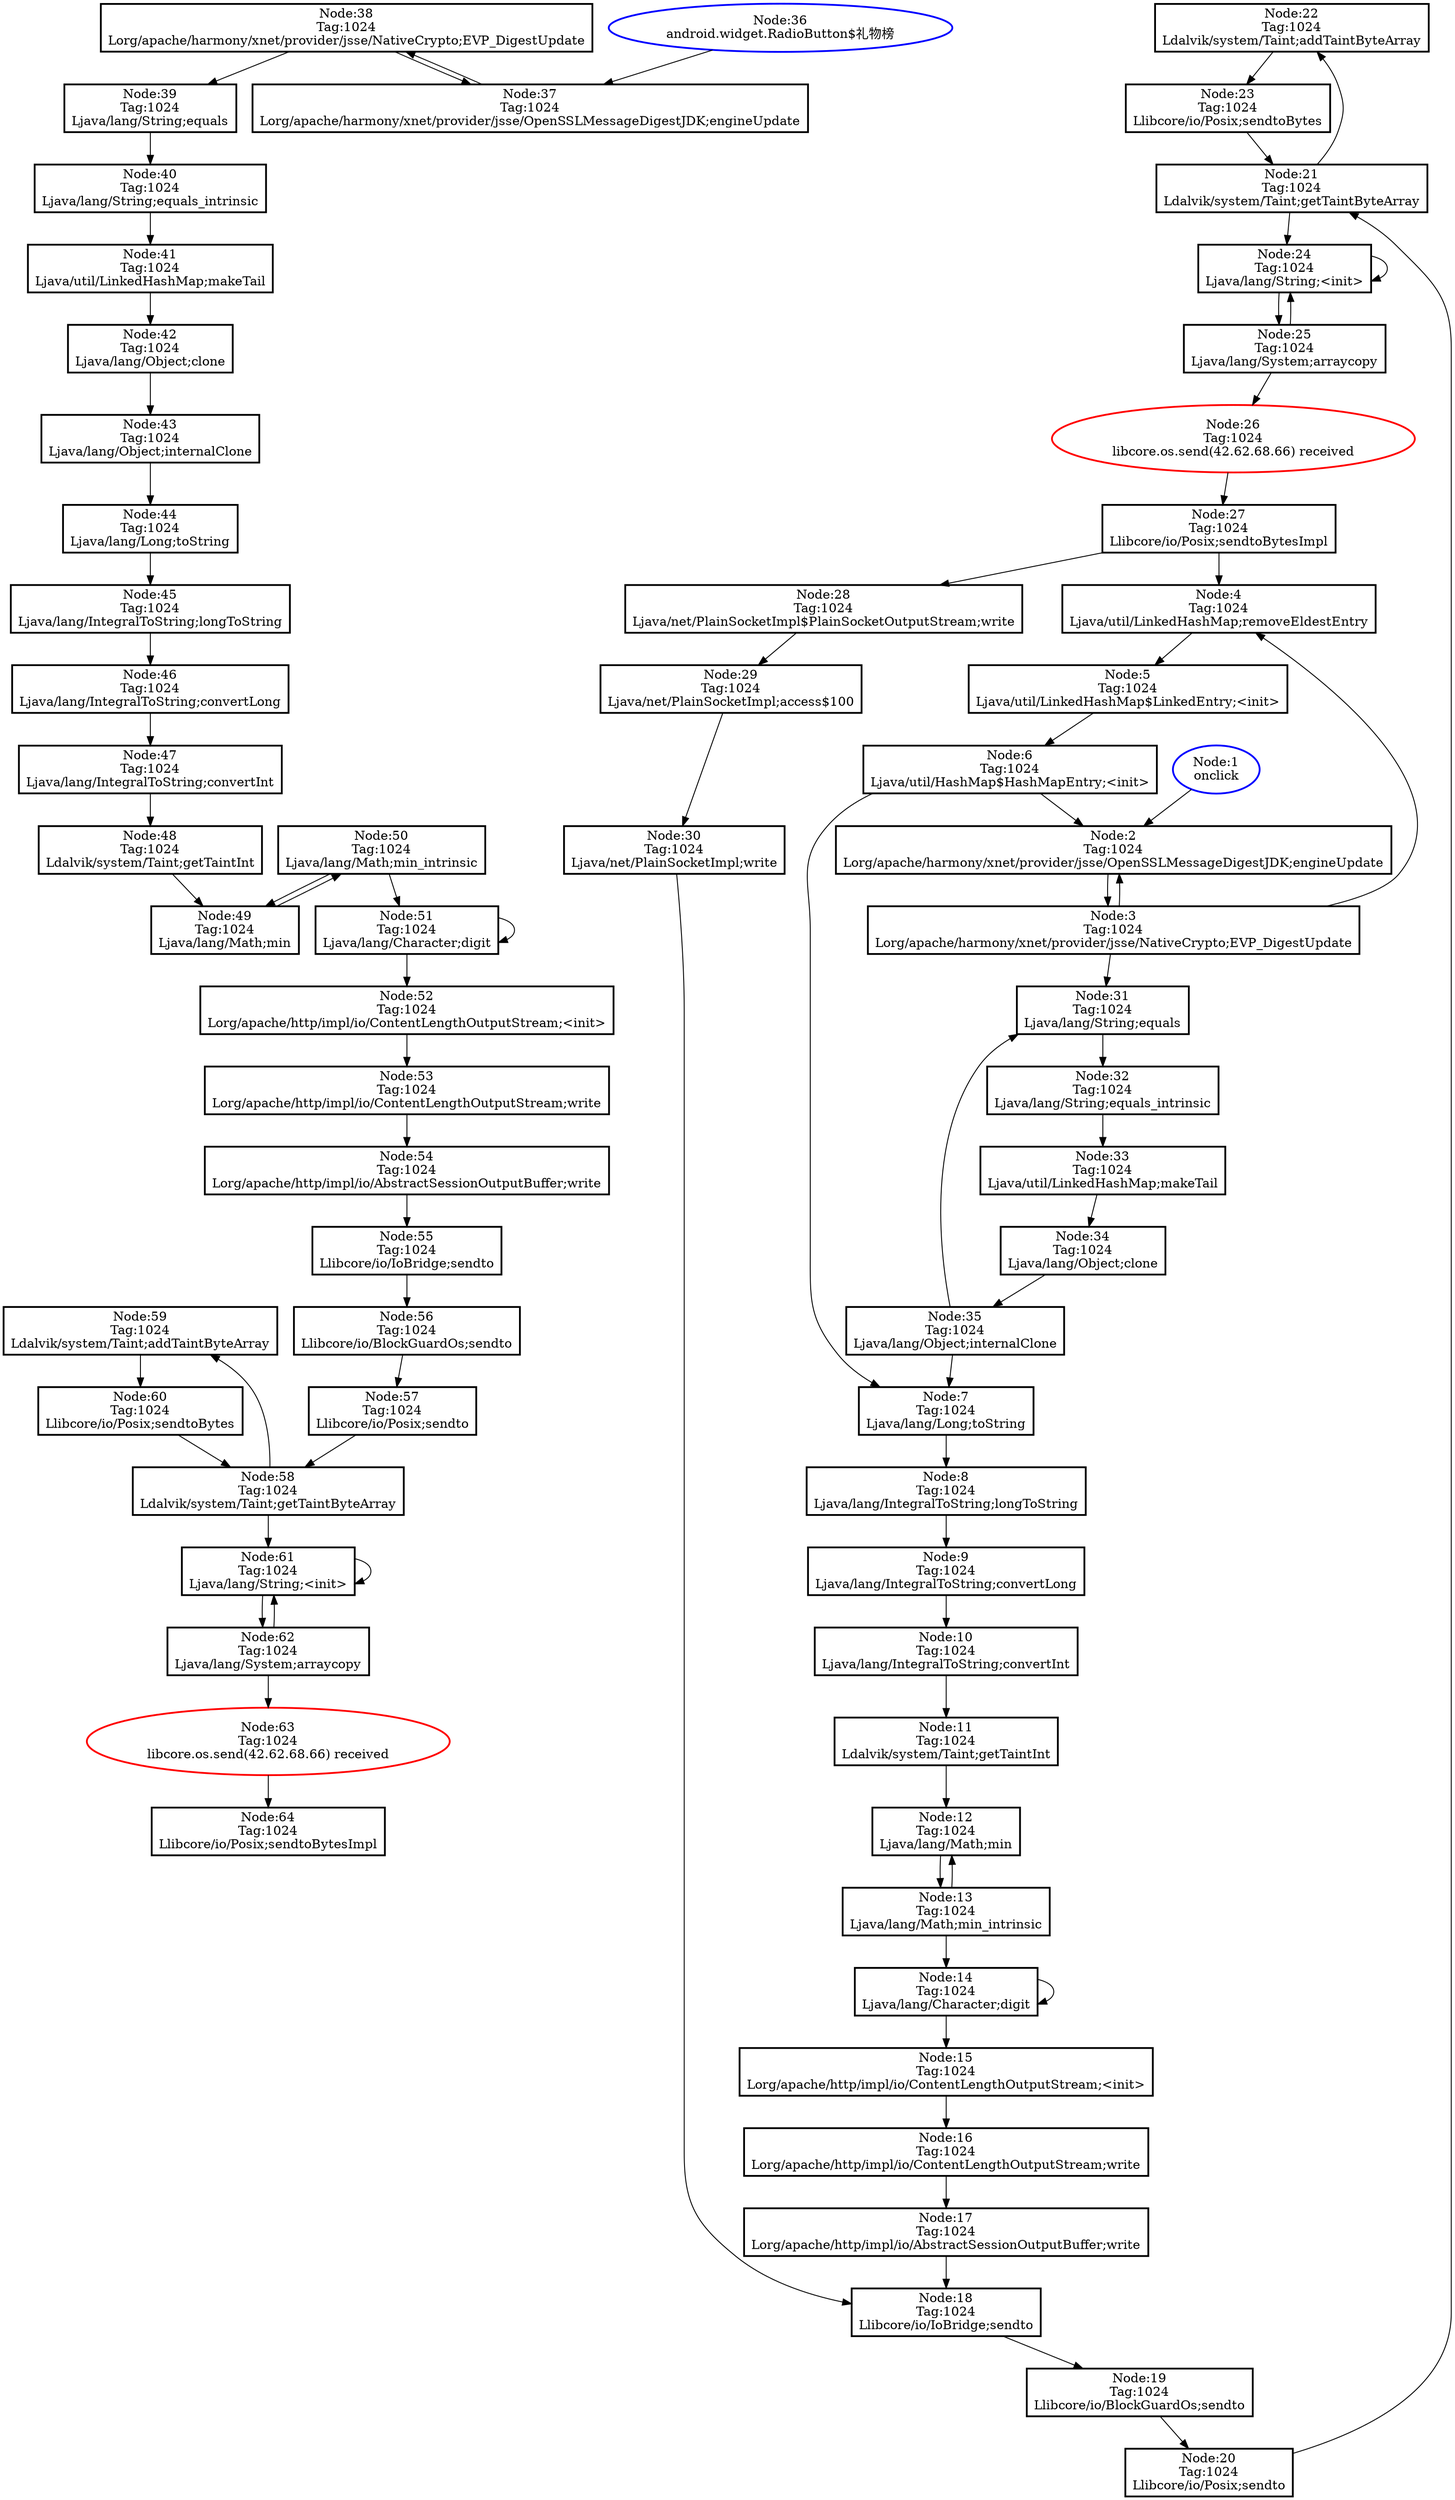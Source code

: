 digraph G {
N59 [shape=box,color=black,style=bold,label="Node:59\nTag:1024\nLdalvik/system/Taint;addTaintByteArray"];
N58 [shape=box,color=black,style=bold,label="Node:58\nTag:1024\nLdalvik/system/Taint;getTaintByteArray"];
N48 [shape=box,color=black,style=bold,label="Node:48\nTag:1024\nLdalvik/system/Taint;getTaintInt"];
N51 [shape=box,color=black,style=bold,label="Node:51\nTag:1024\nLjava/lang/Character;digit"];
N47 [shape=box,color=black,style=bold,label="Node:47\nTag:1024\nLjava/lang/IntegralToString;convertInt"];
N46 [shape=box,color=black,style=bold,label="Node:46\nTag:1024\nLjava/lang/IntegralToString;convertLong"];
N45 [shape=box,color=black,style=bold,label="Node:45\nTag:1024\nLjava/lang/IntegralToString;longToString"];
N44 [shape=box,color=black,style=bold,label="Node:44\nTag:1024\nLjava/lang/Long;toString"];
N49 [shape=box,color=black,style=bold,label="Node:49\nTag:1024\nLjava/lang/Math;min"];
N50 [shape=box,color=black,style=bold,label="Node:50\nTag:1024\nLjava/lang/Math;min_intrinsic"];
N42 [shape=box,color=black,style=bold,label="Node:42\nTag:1024\nLjava/lang/Object;clone"];
N43 [shape=box,color=black,style=bold,label="Node:43\nTag:1024\nLjava/lang/Object;internalClone"];
N61 [shape=box,color=black,style=bold,label="Node:61\nTag:1024\nLjava/lang/String;<init>"];
N39 [shape=box,color=black,style=bold,label="Node:39\nTag:1024\nLjava/lang/String;equals"];
N40 [shape=box,color=black,style=bold,label="Node:40\nTag:1024\nLjava/lang/String;equals_intrinsic"];
N62 [shape=box,color=black,style=bold,label="Node:62\nTag:1024\nLjava/lang/System;arraycopy"];
N41 [shape=box,color=black,style=bold,label="Node:41\nTag:1024\nLjava/util/LinkedHashMap;makeTail"];
N56 [shape=box,color=black,style=bold,label="Node:56\nTag:1024\nLlibcore/io/BlockGuardOs;sendto"];
N55 [shape=box,color=black,style=bold,label="Node:55\nTag:1024\nLlibcore/io/IoBridge;sendto"];
N57 [shape=box,color=black,style=bold,label="Node:57\nTag:1024\nLlibcore/io/Posix;sendto"];
N60 [shape=box,color=black,style=bold,label="Node:60\nTag:1024\nLlibcore/io/Posix;sendtoBytes"];
N64 [shape=box,color=black,style=bold,label="Node:64\nTag:1024\nLlibcore/io/Posix;sendtoBytesImpl"];
N38 [shape=box,color=black,style=bold,label="Node:38\nTag:1024\nLorg/apache/harmony/xnet/provider/jsse/NativeCrypto;EVP_DigestUpdate"];
N37 [shape=box,color=black,style=bold,label="Node:37\nTag:1024\nLorg/apache/harmony/xnet/provider/jsse/OpenSSLMessageDigestJDK;engineUpdate"];
N54 [shape=box,color=black,style=bold,label="Node:54\nTag:1024\nLorg/apache/http/impl/io/AbstractSessionOutputBuffer;write"];
N52 [shape=box,color=black,style=bold,label="Node:52\nTag:1024\nLorg/apache/http/impl/io/ContentLengthOutputStream;<init>"];
N53 [shape=box,color=black,style=bold,label="Node:53\nTag:1024\nLorg/apache/http/impl/io/ContentLengthOutputStream;write"];
N36 [shape=ellipse,color=blue,style=bold,label="Node:36\nandroid.widget.RadioButton$礼物榜"];
N63 [shape=ellipse,color=red,style=bold,label="Node:63\nTag:1024\nlibcore.os.send(42.62.68.66) received"];
N22 [shape=box,color=black,style=bold,label="Node:22\nTag:1024\nLdalvik/system/Taint;addTaintByteArray"];
N21 [shape=box,color=black,style=bold,label="Node:21\nTag:1024\nLdalvik/system/Taint;getTaintByteArray"];
N11 [shape=box,color=black,style=bold,label="Node:11\nTag:1024\nLdalvik/system/Taint;getTaintInt"];
N14 [shape=box,color=black,style=bold,label="Node:14\nTag:1024\nLjava/lang/Character;digit"];
N10 [shape=box,color=black,style=bold,label="Node:10\nTag:1024\nLjava/lang/IntegralToString;convertInt"];
N9 [shape=box,color=black,style=bold,label="Node:9\nTag:1024\nLjava/lang/IntegralToString;convertLong"];
N8 [shape=box,color=black,style=bold,label="Node:8\nTag:1024\nLjava/lang/IntegralToString;longToString"];
N7 [shape=box,color=black,style=bold,label="Node:7\nTag:1024\nLjava/lang/Long;toString"];
N12 [shape=box,color=black,style=bold,label="Node:12\nTag:1024\nLjava/lang/Math;min"];
N13 [shape=box,color=black,style=bold,label="Node:13\nTag:1024\nLjava/lang/Math;min_intrinsic"];
N34 [shape=box,color=black,style=bold,label="Node:34\nTag:1024\nLjava/lang/Object;clone"];
N35 [shape=box,color=black,style=bold,label="Node:35\nTag:1024\nLjava/lang/Object;internalClone"];
N24 [shape=box,color=black,style=bold,label="Node:24\nTag:1024\nLjava/lang/String;<init>"];
N31 [shape=box,color=black,style=bold,label="Node:31\nTag:1024\nLjava/lang/String;equals"];
N32 [shape=box,color=black,style=bold,label="Node:32\nTag:1024\nLjava/lang/String;equals_intrinsic"];
N25 [shape=box,color=black,style=bold,label="Node:25\nTag:1024\nLjava/lang/System;arraycopy"];
N28 [shape=box,color=black,style=bold,label="Node:28\nTag:1024\nLjava/net/PlainSocketImpl$PlainSocketOutputStream;write"];
N29 [shape=box,color=black,style=bold,label="Node:29\nTag:1024\nLjava/net/PlainSocketImpl;access$100"];
N30 [shape=box,color=black,style=bold,label="Node:30\nTag:1024\nLjava/net/PlainSocketImpl;write"];
N6 [shape=box,color=black,style=bold,label="Node:6\nTag:1024\nLjava/util/HashMap$HashMapEntry;<init>"];
N5 [shape=box,color=black,style=bold,label="Node:5\nTag:1024\nLjava/util/LinkedHashMap$LinkedEntry;<init>"];
N33 [shape=box,color=black,style=bold,label="Node:33\nTag:1024\nLjava/util/LinkedHashMap;makeTail"];
N4 [shape=box,color=black,style=bold,label="Node:4\nTag:1024\nLjava/util/LinkedHashMap;removeEldestEntry"];
N19 [shape=box,color=black,style=bold,label="Node:19\nTag:1024\nLlibcore/io/BlockGuardOs;sendto"];
N18 [shape=box,color=black,style=bold,label="Node:18\nTag:1024\nLlibcore/io/IoBridge;sendto"];
N20 [shape=box,color=black,style=bold,label="Node:20\nTag:1024\nLlibcore/io/Posix;sendto"];
N23 [shape=box,color=black,style=bold,label="Node:23\nTag:1024\nLlibcore/io/Posix;sendtoBytes"];
N27 [shape=box,color=black,style=bold,label="Node:27\nTag:1024\nLlibcore/io/Posix;sendtoBytesImpl"];
N3 [shape=box,color=black,style=bold,label="Node:3\nTag:1024\nLorg/apache/harmony/xnet/provider/jsse/NativeCrypto;EVP_DigestUpdate"];
N2 [shape=box,color=black,style=bold,label="Node:2\nTag:1024\nLorg/apache/harmony/xnet/provider/jsse/OpenSSLMessageDigestJDK;engineUpdate"];
N17 [shape=box,color=black,style=bold,label="Node:17\nTag:1024\nLorg/apache/http/impl/io/AbstractSessionOutputBuffer;write"];
N15 [shape=box,color=black,style=bold,label="Node:15\nTag:1024\nLorg/apache/http/impl/io/ContentLengthOutputStream;<init>"];
N16 [shape=box,color=black,style=bold,label="Node:16\nTag:1024\nLorg/apache/http/impl/io/ContentLengthOutputStream;write"];
N26 [shape=ellipse,color=red,style=bold,label="Node:26\nTag:1024\nlibcore.os.send(42.62.68.66) received"];
N1 [shape=ellipse,color=blue,style=bold,label="Node:1\nonclick"];
N59 -> N60;
N58 -> N59;
N58 -> N61;
N48 -> N49;
N51 -> N51;
N51 -> N52;
N47 -> N48;
N46 -> N47;
N45 -> N46;
N44 -> N45;
N49 -> N50;
N50 -> N51;
N50 -> N49;
N42 -> N43;
N43 -> N44;
N61 -> N61;
N61 -> N62;
N39 -> N40;
N40 -> N41;
N62 -> N61;
N62 -> N63;
N41 -> N42;
N56 -> N57;
N55 -> N56;
N57 -> N58;
N60 -> N58;
N38 -> N39;
N38 -> N37;
N37 -> N38;
N54 -> N55;
N52 -> N53;
N53 -> N54;
N36 -> N37;
N63 -> N64;
N22 -> N23;
N21 -> N22;
N21 -> N24;
N11 -> N12;
N14 -> N14;
N14 -> N15;
N10 -> N11;
N9 -> N10;
N8 -> N9;
N7 -> N8;
N12 -> N13;
N13 -> N14;
N13 -> N12;
N34 -> N35;
N35 -> N7;
N35 -> N31;
N24 -> N24;
N24 -> N25;
N31 -> N32;
N32 -> N33;
N25 -> N24;
N25 -> N26;
N28 -> N29;
N29 -> N30;
N30 -> N18;
N6 -> N7;
N6 -> N2;
N5 -> N6;
N33 -> N34;
N4 -> N5;
N19 -> N20;
N18 -> N19;
N20 -> N21;
N23 -> N21;
N27 -> N28;
N27 -> N4;
N3 -> N31;
N3 -> N4;
N3 -> N2;
N2 -> N3;
N17 -> N18;
N15 -> N16;
N16 -> N17;
N26 -> N27;
N1 -> N2;
}